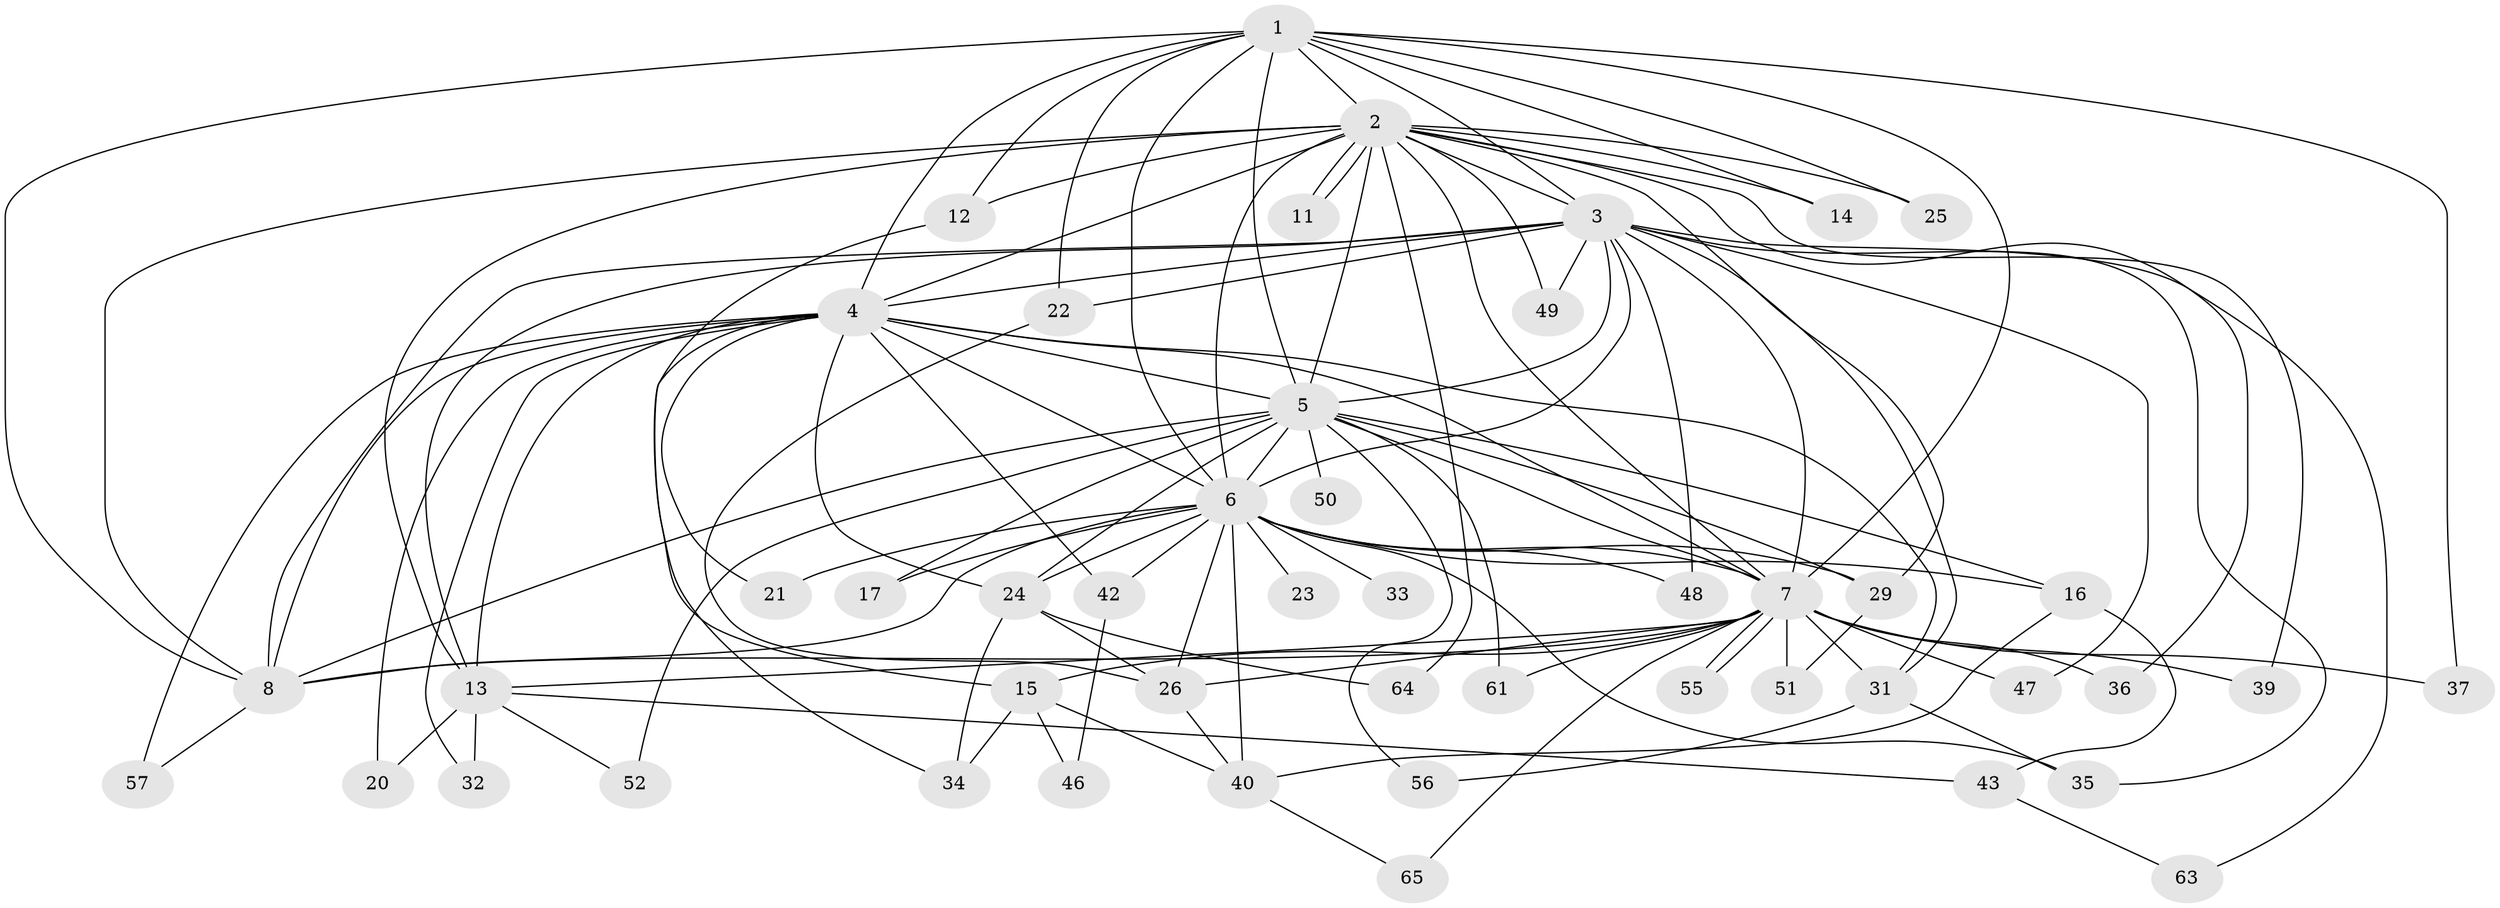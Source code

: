 // Generated by graph-tools (version 1.1) at 2025/51/02/27/25 19:51:46]
// undirected, 48 vertices, 116 edges
graph export_dot {
graph [start="1"]
  node [color=gray90,style=filled];
  1 [super="+45"];
  2 [super="+19"];
  3 [super="+28"];
  4 [super="+58"];
  5 [super="+9"];
  6 [super="+10"];
  7 [super="+60"];
  8;
  11;
  12;
  13 [super="+18"];
  14;
  15 [super="+62"];
  16;
  17;
  20;
  21;
  22 [super="+38"];
  23;
  24 [super="+30"];
  25;
  26 [super="+27"];
  29 [super="+41"];
  31 [super="+53"];
  32;
  33;
  34 [super="+54"];
  35 [super="+59"];
  36;
  37;
  39;
  40 [super="+44"];
  42;
  43;
  46;
  47;
  48;
  49;
  50;
  51;
  52;
  55;
  56;
  57;
  61;
  63;
  64;
  65;
  1 -- 2;
  1 -- 3 [weight=2];
  1 -- 4;
  1 -- 5 [weight=2];
  1 -- 6 [weight=2];
  1 -- 7 [weight=2];
  1 -- 8;
  1 -- 12;
  1 -- 14;
  1 -- 22;
  1 -- 25;
  1 -- 37;
  2 -- 3;
  2 -- 4 [weight=2];
  2 -- 5 [weight=2];
  2 -- 6 [weight=2];
  2 -- 7;
  2 -- 8;
  2 -- 11;
  2 -- 11;
  2 -- 12;
  2 -- 14;
  2 -- 25;
  2 -- 36;
  2 -- 39;
  2 -- 49;
  2 -- 64;
  2 -- 13;
  2 -- 29;
  3 -- 4;
  3 -- 5 [weight=2];
  3 -- 6 [weight=2];
  3 -- 7;
  3 -- 8;
  3 -- 13;
  3 -- 22;
  3 -- 31;
  3 -- 35;
  3 -- 47;
  3 -- 48;
  3 -- 49;
  3 -- 63;
  4 -- 5 [weight=2];
  4 -- 6 [weight=2];
  4 -- 7;
  4 -- 8;
  4 -- 20;
  4 -- 21;
  4 -- 24;
  4 -- 32;
  4 -- 42;
  4 -- 57;
  4 -- 13;
  4 -- 31;
  4 -- 34;
  5 -- 6 [weight=4];
  5 -- 7 [weight=2];
  5 -- 8 [weight=2];
  5 -- 16;
  5 -- 17;
  5 -- 24;
  5 -- 29;
  5 -- 50 [weight=2];
  5 -- 52;
  5 -- 56;
  5 -- 61;
  6 -- 7 [weight=2];
  6 -- 8 [weight=2];
  6 -- 17;
  6 -- 23 [weight=2];
  6 -- 26 [weight=2];
  6 -- 33 [weight=2];
  6 -- 40;
  6 -- 35;
  6 -- 42;
  6 -- 16;
  6 -- 48;
  6 -- 21;
  6 -- 29;
  6 -- 24;
  7 -- 8;
  7 -- 13;
  7 -- 15;
  7 -- 31;
  7 -- 36;
  7 -- 37;
  7 -- 39;
  7 -- 47;
  7 -- 51;
  7 -- 55;
  7 -- 55;
  7 -- 61;
  7 -- 65;
  7 -- 26;
  8 -- 57;
  12 -- 15;
  13 -- 20;
  13 -- 32;
  13 -- 43;
  13 -- 52;
  15 -- 34;
  15 -- 46;
  15 -- 40;
  16 -- 40;
  16 -- 43;
  22 -- 26;
  24 -- 26;
  24 -- 64;
  24 -- 34;
  26 -- 40;
  29 -- 51;
  31 -- 35;
  31 -- 56;
  40 -- 65;
  42 -- 46;
  43 -- 63;
}
